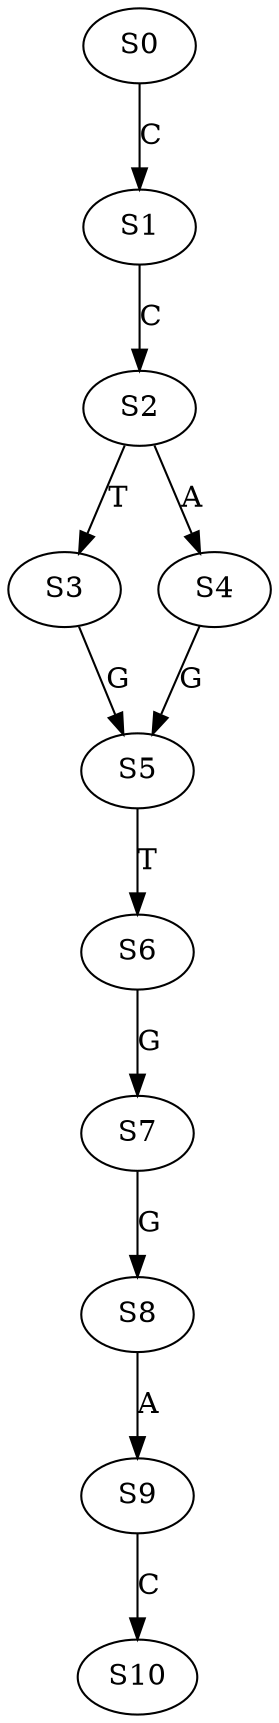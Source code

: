 strict digraph  {
	S0 -> S1 [ label = C ];
	S1 -> S2 [ label = C ];
	S2 -> S3 [ label = T ];
	S2 -> S4 [ label = A ];
	S3 -> S5 [ label = G ];
	S4 -> S5 [ label = G ];
	S5 -> S6 [ label = T ];
	S6 -> S7 [ label = G ];
	S7 -> S8 [ label = G ];
	S8 -> S9 [ label = A ];
	S9 -> S10 [ label = C ];
}
